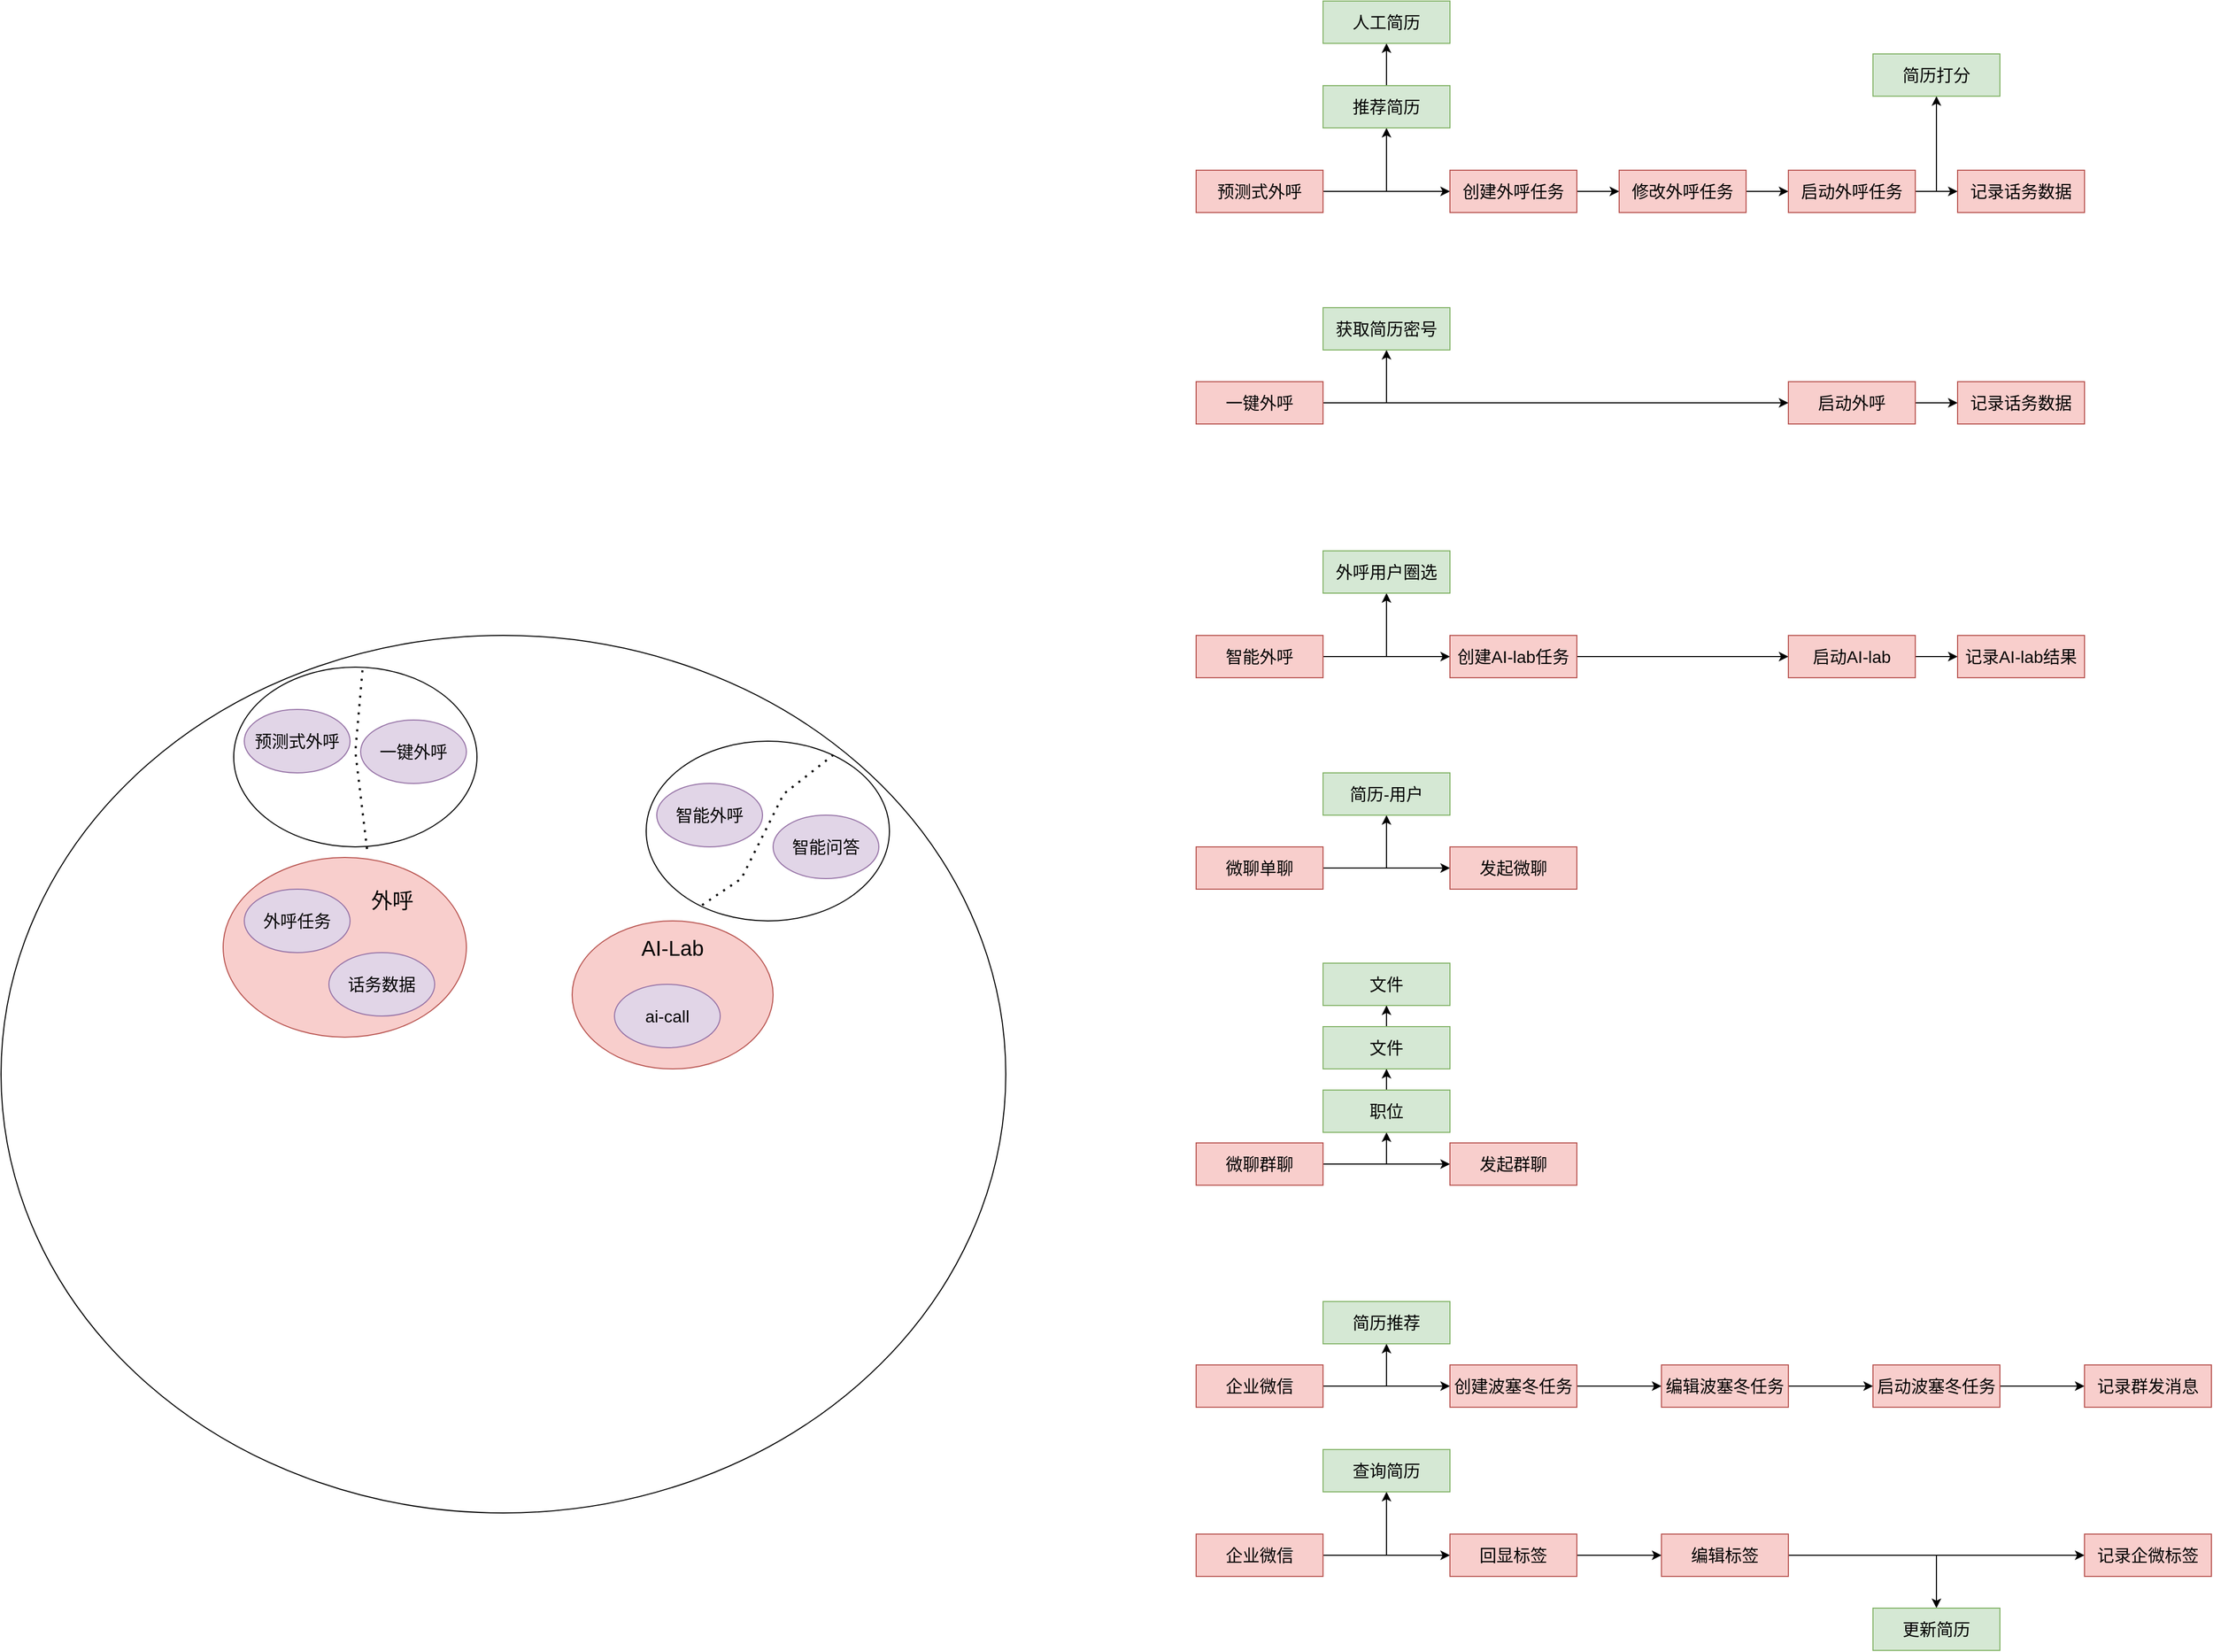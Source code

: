<mxfile version="21.3.2" type="github">
  <diagram name="第 1 页" id="KPdWBSgJGvTVy5CmeSln">
    <mxGraphModel dx="3034" dy="1596" grid="1" gridSize="10" guides="1" tooltips="1" connect="1" arrows="1" fold="1" page="0" pageScale="1" pageWidth="827" pageHeight="1169" math="0" shadow="0">
      <root>
        <mxCell id="0" />
        <mxCell id="1" parent="0" />
        <mxCell id="WN0TrOZoKTcmKVf8WNJ2-1" value="" style="ellipse;whiteSpace=wrap;html=1;" vertex="1" parent="1">
          <mxGeometry x="-1490" y="-40" width="950" height="830" as="geometry" />
        </mxCell>
        <mxCell id="WN0TrOZoKTcmKVf8WNJ2-8" value="" style="edgeStyle=orthogonalEdgeStyle;rounded=0;orthogonalLoop=1;jettySize=auto;html=1;" edge="1" parent="1" source="WN0TrOZoKTcmKVf8WNJ2-4" target="WN0TrOZoKTcmKVf8WNJ2-7">
          <mxGeometry relative="1" as="geometry" />
        </mxCell>
        <mxCell id="WN0TrOZoKTcmKVf8WNJ2-28" style="edgeStyle=orthogonalEdgeStyle;rounded=0;orthogonalLoop=1;jettySize=auto;html=1;entryX=0.5;entryY=1;entryDx=0;entryDy=0;" edge="1" parent="1" source="WN0TrOZoKTcmKVf8WNJ2-4" target="WN0TrOZoKTcmKVf8WNJ2-27">
          <mxGeometry relative="1" as="geometry">
            <Array as="points">
              <mxPoint x="-180" y="-460" />
            </Array>
          </mxGeometry>
        </mxCell>
        <mxCell id="WN0TrOZoKTcmKVf8WNJ2-4" value="预测式外呼" style="rounded=0;whiteSpace=wrap;html=1;fontSize=16;fillColor=#f8cecc;strokeColor=#b85450;" vertex="1" parent="1">
          <mxGeometry x="-360" y="-480" width="120" height="40" as="geometry" />
        </mxCell>
        <mxCell id="WN0TrOZoKTcmKVf8WNJ2-33" value="" style="edgeStyle=orthogonalEdgeStyle;rounded=0;orthogonalLoop=1;jettySize=auto;html=1;" edge="1" parent="1" source="WN0TrOZoKTcmKVf8WNJ2-5" target="WN0TrOZoKTcmKVf8WNJ2-32">
          <mxGeometry relative="1" as="geometry">
            <Array as="points">
              <mxPoint x="-180" y="-260" />
            </Array>
          </mxGeometry>
        </mxCell>
        <mxCell id="WN0TrOZoKTcmKVf8WNJ2-34" style="edgeStyle=orthogonalEdgeStyle;rounded=0;orthogonalLoop=1;jettySize=auto;html=1;entryX=0;entryY=0.5;entryDx=0;entryDy=0;" edge="1" parent="1" source="WN0TrOZoKTcmKVf8WNJ2-5" target="WN0TrOZoKTcmKVf8WNJ2-17">
          <mxGeometry relative="1" as="geometry" />
        </mxCell>
        <mxCell id="WN0TrOZoKTcmKVf8WNJ2-5" value="一键外呼" style="rounded=0;whiteSpace=wrap;html=1;fontSize=16;fillColor=#f8cecc;strokeColor=#b85450;" vertex="1" parent="1">
          <mxGeometry x="-360" y="-280" width="120" height="40" as="geometry" />
        </mxCell>
        <mxCell id="WN0TrOZoKTcmKVf8WNJ2-22" value="" style="edgeStyle=orthogonalEdgeStyle;rounded=0;orthogonalLoop=1;jettySize=auto;html=1;" edge="1" parent="1" source="WN0TrOZoKTcmKVf8WNJ2-6" target="WN0TrOZoKTcmKVf8WNJ2-21">
          <mxGeometry relative="1" as="geometry" />
        </mxCell>
        <mxCell id="WN0TrOZoKTcmKVf8WNJ2-39" value="" style="edgeStyle=orthogonalEdgeStyle;rounded=0;orthogonalLoop=1;jettySize=auto;html=1;" edge="1" parent="1" source="WN0TrOZoKTcmKVf8WNJ2-6" target="WN0TrOZoKTcmKVf8WNJ2-38">
          <mxGeometry relative="1" as="geometry">
            <Array as="points">
              <mxPoint x="-180" y="-20" />
            </Array>
          </mxGeometry>
        </mxCell>
        <mxCell id="WN0TrOZoKTcmKVf8WNJ2-6" value="智能外呼" style="rounded=0;whiteSpace=wrap;html=1;fontSize=16;fillColor=#f8cecc;strokeColor=#b85450;" vertex="1" parent="1">
          <mxGeometry x="-360" y="-40" width="120" height="40" as="geometry" />
        </mxCell>
        <mxCell id="WN0TrOZoKTcmKVf8WNJ2-10" value="" style="edgeStyle=orthogonalEdgeStyle;rounded=0;orthogonalLoop=1;jettySize=auto;html=1;" edge="1" parent="1" source="WN0TrOZoKTcmKVf8WNJ2-7" target="WN0TrOZoKTcmKVf8WNJ2-9">
          <mxGeometry relative="1" as="geometry" />
        </mxCell>
        <mxCell id="WN0TrOZoKTcmKVf8WNJ2-7" value="创建外呼任务" style="rounded=0;whiteSpace=wrap;html=1;fontSize=16;fillColor=#f8cecc;strokeColor=#b85450;" vertex="1" parent="1">
          <mxGeometry x="-120" y="-480" width="120" height="40" as="geometry" />
        </mxCell>
        <mxCell id="WN0TrOZoKTcmKVf8WNJ2-12" value="" style="edgeStyle=orthogonalEdgeStyle;rounded=0;orthogonalLoop=1;jettySize=auto;html=1;" edge="1" parent="1" source="WN0TrOZoKTcmKVf8WNJ2-9" target="WN0TrOZoKTcmKVf8WNJ2-11">
          <mxGeometry relative="1" as="geometry" />
        </mxCell>
        <mxCell id="WN0TrOZoKTcmKVf8WNJ2-9" value="修改外呼任务" style="rounded=0;whiteSpace=wrap;html=1;fontSize=16;fillColor=#f8cecc;strokeColor=#b85450;" vertex="1" parent="1">
          <mxGeometry x="40" y="-480" width="120" height="40" as="geometry" />
        </mxCell>
        <mxCell id="WN0TrOZoKTcmKVf8WNJ2-14" value="" style="edgeStyle=orthogonalEdgeStyle;rounded=0;orthogonalLoop=1;jettySize=auto;html=1;" edge="1" parent="1" source="WN0TrOZoKTcmKVf8WNJ2-11" target="WN0TrOZoKTcmKVf8WNJ2-13">
          <mxGeometry relative="1" as="geometry" />
        </mxCell>
        <mxCell id="WN0TrOZoKTcmKVf8WNJ2-41" value="" style="edgeStyle=orthogonalEdgeStyle;rounded=0;orthogonalLoop=1;jettySize=auto;html=1;" edge="1" parent="1" source="WN0TrOZoKTcmKVf8WNJ2-11" target="WN0TrOZoKTcmKVf8WNJ2-40">
          <mxGeometry relative="1" as="geometry">
            <Array as="points">
              <mxPoint x="340" y="-460" />
            </Array>
          </mxGeometry>
        </mxCell>
        <mxCell id="WN0TrOZoKTcmKVf8WNJ2-11" value="启动外呼任务" style="rounded=0;whiteSpace=wrap;html=1;fontSize=16;fillColor=#f8cecc;strokeColor=#b85450;" vertex="1" parent="1">
          <mxGeometry x="200" y="-480" width="120" height="40" as="geometry" />
        </mxCell>
        <mxCell id="WN0TrOZoKTcmKVf8WNJ2-13" value="记录话务数据" style="rounded=0;whiteSpace=wrap;html=1;fontSize=16;fillColor=#f8cecc;strokeColor=#b85450;" vertex="1" parent="1">
          <mxGeometry x="360" y="-480" width="120" height="40" as="geometry" />
        </mxCell>
        <mxCell id="WN0TrOZoKTcmKVf8WNJ2-20" value="" style="edgeStyle=orthogonalEdgeStyle;rounded=0;orthogonalLoop=1;jettySize=auto;html=1;" edge="1" parent="1" source="WN0TrOZoKTcmKVf8WNJ2-17" target="WN0TrOZoKTcmKVf8WNJ2-19">
          <mxGeometry relative="1" as="geometry" />
        </mxCell>
        <mxCell id="WN0TrOZoKTcmKVf8WNJ2-17" value="启动外呼" style="rounded=0;whiteSpace=wrap;html=1;fontSize=16;fillColor=#f8cecc;strokeColor=#b85450;" vertex="1" parent="1">
          <mxGeometry x="200" y="-280" width="120" height="40" as="geometry" />
        </mxCell>
        <mxCell id="WN0TrOZoKTcmKVf8WNJ2-19" value="记录话务数据" style="rounded=0;whiteSpace=wrap;html=1;fontSize=16;fillColor=#f8cecc;strokeColor=#b85450;" vertex="1" parent="1">
          <mxGeometry x="360" y="-280" width="120" height="40" as="geometry" />
        </mxCell>
        <mxCell id="WN0TrOZoKTcmKVf8WNJ2-24" value="" style="edgeStyle=orthogonalEdgeStyle;rounded=0;orthogonalLoop=1;jettySize=auto;html=1;" edge="1" parent="1" source="WN0TrOZoKTcmKVf8WNJ2-21" target="WN0TrOZoKTcmKVf8WNJ2-23">
          <mxGeometry relative="1" as="geometry" />
        </mxCell>
        <mxCell id="WN0TrOZoKTcmKVf8WNJ2-21" value="创建AI-lab任务" style="rounded=0;whiteSpace=wrap;html=1;fontSize=16;fillColor=#f8cecc;strokeColor=#b85450;" vertex="1" parent="1">
          <mxGeometry x="-120" y="-40" width="120" height="40" as="geometry" />
        </mxCell>
        <mxCell id="WN0TrOZoKTcmKVf8WNJ2-26" value="" style="edgeStyle=orthogonalEdgeStyle;rounded=0;orthogonalLoop=1;jettySize=auto;html=1;" edge="1" parent="1" source="WN0TrOZoKTcmKVf8WNJ2-23" target="WN0TrOZoKTcmKVf8WNJ2-25">
          <mxGeometry relative="1" as="geometry" />
        </mxCell>
        <mxCell id="WN0TrOZoKTcmKVf8WNJ2-23" value="启动AI-lab" style="rounded=0;whiteSpace=wrap;html=1;fontSize=16;fillColor=#f8cecc;strokeColor=#b85450;" vertex="1" parent="1">
          <mxGeometry x="200" y="-40" width="120" height="40" as="geometry" />
        </mxCell>
        <mxCell id="WN0TrOZoKTcmKVf8WNJ2-25" value="记录AI-lab结果" style="rounded=0;whiteSpace=wrap;html=1;fontSize=16;fillColor=#f8cecc;strokeColor=#b85450;" vertex="1" parent="1">
          <mxGeometry x="360" y="-40" width="120" height="40" as="geometry" />
        </mxCell>
        <mxCell id="WN0TrOZoKTcmKVf8WNJ2-31" value="" style="edgeStyle=orthogonalEdgeStyle;rounded=0;orthogonalLoop=1;jettySize=auto;html=1;" edge="1" parent="1" source="WN0TrOZoKTcmKVf8WNJ2-27" target="WN0TrOZoKTcmKVf8WNJ2-30">
          <mxGeometry relative="1" as="geometry" />
        </mxCell>
        <mxCell id="WN0TrOZoKTcmKVf8WNJ2-27" value="推荐简历" style="rounded=0;whiteSpace=wrap;html=1;fontSize=16;fillColor=#d5e8d4;strokeColor=#82b366;" vertex="1" parent="1">
          <mxGeometry x="-240" y="-560" width="120" height="40" as="geometry" />
        </mxCell>
        <mxCell id="WN0TrOZoKTcmKVf8WNJ2-30" value="人工简历" style="rounded=0;whiteSpace=wrap;html=1;fontSize=16;fillColor=#d5e8d4;strokeColor=#82b366;" vertex="1" parent="1">
          <mxGeometry x="-240" y="-640" width="120" height="40" as="geometry" />
        </mxCell>
        <mxCell id="WN0TrOZoKTcmKVf8WNJ2-32" value="获取简历密号" style="rounded=0;whiteSpace=wrap;html=1;fontSize=16;fillColor=#d5e8d4;strokeColor=#82b366;" vertex="1" parent="1">
          <mxGeometry x="-240" y="-350" width="120" height="40" as="geometry" />
        </mxCell>
        <mxCell id="WN0TrOZoKTcmKVf8WNJ2-38" value="外呼用户圈选" style="rounded=0;whiteSpace=wrap;html=1;fontSize=16;fillColor=#d5e8d4;strokeColor=#82b366;" vertex="1" parent="1">
          <mxGeometry x="-240" y="-120" width="120" height="40" as="geometry" />
        </mxCell>
        <mxCell id="WN0TrOZoKTcmKVf8WNJ2-40" value="简历打分" style="rounded=0;whiteSpace=wrap;html=1;fontSize=16;fillColor=#d5e8d4;strokeColor=#82b366;" vertex="1" parent="1">
          <mxGeometry x="280" y="-590" width="120" height="40" as="geometry" />
        </mxCell>
        <mxCell id="WN0TrOZoKTcmKVf8WNJ2-45" value="" style="ellipse;whiteSpace=wrap;html=1;" vertex="1" parent="1">
          <mxGeometry x="-1270" y="-10" width="230" height="170" as="geometry" />
        </mxCell>
        <mxCell id="WN0TrOZoKTcmKVf8WNJ2-46" value="预测式外呼" style="ellipse;whiteSpace=wrap;html=1;fontSize=16;fillColor=#e1d5e7;strokeColor=#9673a6;" vertex="1" parent="1">
          <mxGeometry x="-1260" y="30" width="100" height="60" as="geometry" />
        </mxCell>
        <mxCell id="WN0TrOZoKTcmKVf8WNJ2-48" value="一键外呼" style="ellipse;whiteSpace=wrap;html=1;fontSize=16;fillColor=#e1d5e7;strokeColor=#9673a6;" vertex="1" parent="1">
          <mxGeometry x="-1150" y="40" width="100" height="60" as="geometry" />
        </mxCell>
        <mxCell id="WN0TrOZoKTcmKVf8WNJ2-50" value="" style="ellipse;whiteSpace=wrap;html=1;" vertex="1" parent="1">
          <mxGeometry x="-880" y="60" width="230" height="170" as="geometry" />
        </mxCell>
        <mxCell id="WN0TrOZoKTcmKVf8WNJ2-51" value="智能外呼" style="ellipse;whiteSpace=wrap;html=1;fontSize=16;fillColor=#e1d5e7;strokeColor=#9673a6;" vertex="1" parent="1">
          <mxGeometry x="-870" y="100" width="100" height="60" as="geometry" />
        </mxCell>
        <mxCell id="WN0TrOZoKTcmKVf8WNJ2-52" value="" style="ellipse;whiteSpace=wrap;html=1;fillColor=#f8cecc;strokeColor=#b85450;" vertex="1" parent="1">
          <mxGeometry x="-1280" y="170" width="230" height="170" as="geometry" />
        </mxCell>
        <mxCell id="WN0TrOZoKTcmKVf8WNJ2-53" value="外呼任务" style="ellipse;whiteSpace=wrap;html=1;fontSize=16;fillColor=#e1d5e7;strokeColor=#9673a6;" vertex="1" parent="1">
          <mxGeometry x="-1260" y="200" width="100" height="60" as="geometry" />
        </mxCell>
        <mxCell id="WN0TrOZoKTcmKVf8WNJ2-54" value="话务数据" style="ellipse;whiteSpace=wrap;html=1;fontSize=16;fillColor=#e1d5e7;strokeColor=#9673a6;" vertex="1" parent="1">
          <mxGeometry x="-1180" y="260" width="100" height="60" as="geometry" />
        </mxCell>
        <mxCell id="WN0TrOZoKTcmKVf8WNJ2-55" value="" style="ellipse;whiteSpace=wrap;html=1;fillColor=#f8cecc;strokeColor=#b85450;" vertex="1" parent="1">
          <mxGeometry x="-950" y="230" width="190" height="140" as="geometry" />
        </mxCell>
        <mxCell id="WN0TrOZoKTcmKVf8WNJ2-56" value="ai-call" style="ellipse;whiteSpace=wrap;html=1;fontSize=16;fillColor=#e1d5e7;strokeColor=#9673a6;" vertex="1" parent="1">
          <mxGeometry x="-910" y="290" width="100" height="60" as="geometry" />
        </mxCell>
        <mxCell id="WN0TrOZoKTcmKVf8WNJ2-57" value="外呼" style="text;html=1;strokeColor=none;fillColor=none;align=center;verticalAlign=middle;whiteSpace=wrap;rounded=0;fontSize=20;" vertex="1" parent="1">
          <mxGeometry x="-1150" y="190" width="60" height="40" as="geometry" />
        </mxCell>
        <mxCell id="WN0TrOZoKTcmKVf8WNJ2-58" value="AI-Lab&lt;br&gt;" style="text;html=1;strokeColor=none;fillColor=none;align=center;verticalAlign=middle;whiteSpace=wrap;rounded=0;fontSize=20;" vertex="1" parent="1">
          <mxGeometry x="-900" y="240" width="90" height="30" as="geometry" />
        </mxCell>
        <mxCell id="WN0TrOZoKTcmKVf8WNJ2-59" value="智能问答" style="ellipse;whiteSpace=wrap;html=1;fontSize=16;fillColor=#e1d5e7;strokeColor=#9673a6;" vertex="1" parent="1">
          <mxGeometry x="-760" y="130" width="100" height="60" as="geometry" />
        </mxCell>
        <mxCell id="WN0TrOZoKTcmKVf8WNJ2-60" value="" style="endArrow=none;dashed=1;html=1;dashPattern=1 3;strokeWidth=2;rounded=0;entryX=0.77;entryY=0.076;entryDx=0;entryDy=0;entryPerimeter=0;exitX=0.23;exitY=0.912;exitDx=0;exitDy=0;exitPerimeter=0;" edge="1" parent="1" source="WN0TrOZoKTcmKVf8WNJ2-50" target="WN0TrOZoKTcmKVf8WNJ2-50">
          <mxGeometry width="50" height="50" relative="1" as="geometry">
            <mxPoint x="-790" y="170" as="sourcePoint" />
            <mxPoint x="-740" y="120" as="targetPoint" />
            <Array as="points">
              <mxPoint x="-790" y="190" />
              <mxPoint x="-750" y="110" />
            </Array>
          </mxGeometry>
        </mxCell>
        <mxCell id="WN0TrOZoKTcmKVf8WNJ2-61" value="" style="endArrow=none;dashed=1;html=1;dashPattern=1 3;strokeWidth=2;rounded=0;entryX=0.53;entryY=0.006;entryDx=0;entryDy=0;entryPerimeter=0;exitX=0.548;exitY=1.012;exitDx=0;exitDy=0;exitPerimeter=0;" edge="1" parent="1" source="WN0TrOZoKTcmKVf8WNJ2-45" target="WN0TrOZoKTcmKVf8WNJ2-45">
          <mxGeometry width="50" height="50" relative="1" as="geometry">
            <mxPoint x="-1180" y="90" as="sourcePoint" />
            <mxPoint x="-1130" y="40" as="targetPoint" />
            <Array as="points">
              <mxPoint x="-1155" y="70" />
            </Array>
          </mxGeometry>
        </mxCell>
        <mxCell id="WN0TrOZoKTcmKVf8WNJ2-64" value="" style="edgeStyle=orthogonalEdgeStyle;rounded=0;orthogonalLoop=1;jettySize=auto;html=1;" edge="1" parent="1" source="WN0TrOZoKTcmKVf8WNJ2-62" target="WN0TrOZoKTcmKVf8WNJ2-63">
          <mxGeometry relative="1" as="geometry" />
        </mxCell>
        <mxCell id="WN0TrOZoKTcmKVf8WNJ2-67" value="" style="edgeStyle=orthogonalEdgeStyle;rounded=0;orthogonalLoop=1;jettySize=auto;html=1;" edge="1" parent="1" source="WN0TrOZoKTcmKVf8WNJ2-62" target="WN0TrOZoKTcmKVf8WNJ2-66">
          <mxGeometry relative="1" as="geometry">
            <Array as="points">
              <mxPoint x="-180" y="180" />
            </Array>
          </mxGeometry>
        </mxCell>
        <mxCell id="WN0TrOZoKTcmKVf8WNJ2-62" value="微聊单聊" style="rounded=0;whiteSpace=wrap;html=1;fontSize=16;fillColor=#f8cecc;strokeColor=#b85450;" vertex="1" parent="1">
          <mxGeometry x="-360" y="160" width="120" height="40" as="geometry" />
        </mxCell>
        <mxCell id="WN0TrOZoKTcmKVf8WNJ2-63" value="发起微聊" style="rounded=0;whiteSpace=wrap;html=1;fontSize=16;fillColor=#f8cecc;strokeColor=#b85450;" vertex="1" parent="1">
          <mxGeometry x="-120" y="160" width="120" height="40" as="geometry" />
        </mxCell>
        <mxCell id="WN0TrOZoKTcmKVf8WNJ2-66" value="简历-用户" style="rounded=0;whiteSpace=wrap;html=1;fontSize=16;fillColor=#d5e8d4;strokeColor=#82b366;" vertex="1" parent="1">
          <mxGeometry x="-240" y="90" width="120" height="40" as="geometry" />
        </mxCell>
        <mxCell id="WN0TrOZoKTcmKVf8WNJ2-70" value="" style="edgeStyle=orthogonalEdgeStyle;rounded=0;orthogonalLoop=1;jettySize=auto;html=1;" edge="1" parent="1" source="WN0TrOZoKTcmKVf8WNJ2-68" target="WN0TrOZoKTcmKVf8WNJ2-69">
          <mxGeometry relative="1" as="geometry" />
        </mxCell>
        <mxCell id="WN0TrOZoKTcmKVf8WNJ2-72" value="" style="edgeStyle=orthogonalEdgeStyle;rounded=0;orthogonalLoop=1;jettySize=auto;html=1;" edge="1" parent="1" source="WN0TrOZoKTcmKVf8WNJ2-68" target="WN0TrOZoKTcmKVf8WNJ2-71">
          <mxGeometry relative="1" as="geometry">
            <Array as="points">
              <mxPoint x="-180" y="460" />
            </Array>
          </mxGeometry>
        </mxCell>
        <mxCell id="WN0TrOZoKTcmKVf8WNJ2-68" value="微聊群聊" style="rounded=0;whiteSpace=wrap;html=1;fontSize=16;fillColor=#f8cecc;strokeColor=#b85450;" vertex="1" parent="1">
          <mxGeometry x="-360" y="440" width="120" height="40" as="geometry" />
        </mxCell>
        <mxCell id="WN0TrOZoKTcmKVf8WNJ2-69" value="发起群聊" style="rounded=0;whiteSpace=wrap;html=1;fontSize=16;fillColor=#f8cecc;strokeColor=#b85450;" vertex="1" parent="1">
          <mxGeometry x="-120" y="440" width="120" height="40" as="geometry" />
        </mxCell>
        <mxCell id="WN0TrOZoKTcmKVf8WNJ2-74" value="" style="edgeStyle=orthogonalEdgeStyle;rounded=0;orthogonalLoop=1;jettySize=auto;html=1;" edge="1" parent="1" source="WN0TrOZoKTcmKVf8WNJ2-71" target="WN0TrOZoKTcmKVf8WNJ2-73">
          <mxGeometry relative="1" as="geometry" />
        </mxCell>
        <mxCell id="WN0TrOZoKTcmKVf8WNJ2-71" value="职位" style="rounded=0;whiteSpace=wrap;html=1;fontSize=16;fillColor=#d5e8d4;strokeColor=#82b366;" vertex="1" parent="1">
          <mxGeometry x="-240" y="390" width="120" height="40" as="geometry" />
        </mxCell>
        <mxCell id="WN0TrOZoKTcmKVf8WNJ2-76" value="" style="edgeStyle=orthogonalEdgeStyle;rounded=0;orthogonalLoop=1;jettySize=auto;html=1;" edge="1" parent="1" source="WN0TrOZoKTcmKVf8WNJ2-73" target="WN0TrOZoKTcmKVf8WNJ2-75">
          <mxGeometry relative="1" as="geometry" />
        </mxCell>
        <mxCell id="WN0TrOZoKTcmKVf8WNJ2-73" value="文件" style="rounded=0;whiteSpace=wrap;html=1;fontSize=16;fillColor=#d5e8d4;strokeColor=#82b366;" vertex="1" parent="1">
          <mxGeometry x="-240" y="330" width="120" height="40" as="geometry" />
        </mxCell>
        <mxCell id="WN0TrOZoKTcmKVf8WNJ2-75" value="文件" style="rounded=0;whiteSpace=wrap;html=1;fontSize=16;fillColor=#d5e8d4;strokeColor=#82b366;" vertex="1" parent="1">
          <mxGeometry x="-240" y="270" width="120" height="40" as="geometry" />
        </mxCell>
        <mxCell id="WN0TrOZoKTcmKVf8WNJ2-79" value="" style="edgeStyle=orthogonalEdgeStyle;rounded=0;orthogonalLoop=1;jettySize=auto;html=1;" edge="1" parent="1" source="WN0TrOZoKTcmKVf8WNJ2-77" target="WN0TrOZoKTcmKVf8WNJ2-78">
          <mxGeometry relative="1" as="geometry" />
        </mxCell>
        <mxCell id="WN0TrOZoKTcmKVf8WNJ2-87" value="" style="edgeStyle=orthogonalEdgeStyle;rounded=0;orthogonalLoop=1;jettySize=auto;html=1;" edge="1" parent="1" source="WN0TrOZoKTcmKVf8WNJ2-77" target="WN0TrOZoKTcmKVf8WNJ2-86">
          <mxGeometry relative="1" as="geometry">
            <Array as="points">
              <mxPoint x="-180" y="670" />
            </Array>
          </mxGeometry>
        </mxCell>
        <mxCell id="WN0TrOZoKTcmKVf8WNJ2-77" value="企业微信" style="rounded=0;whiteSpace=wrap;html=1;fontSize=16;fillColor=#f8cecc;strokeColor=#b85450;" vertex="1" parent="1">
          <mxGeometry x="-360" y="650" width="120" height="40" as="geometry" />
        </mxCell>
        <mxCell id="WN0TrOZoKTcmKVf8WNJ2-81" value="" style="edgeStyle=orthogonalEdgeStyle;rounded=0;orthogonalLoop=1;jettySize=auto;html=1;" edge="1" parent="1" source="WN0TrOZoKTcmKVf8WNJ2-78" target="WN0TrOZoKTcmKVf8WNJ2-80">
          <mxGeometry relative="1" as="geometry" />
        </mxCell>
        <mxCell id="WN0TrOZoKTcmKVf8WNJ2-78" value="创建波塞冬任务" style="rounded=0;whiteSpace=wrap;html=1;fontSize=16;fillColor=#f8cecc;strokeColor=#b85450;" vertex="1" parent="1">
          <mxGeometry x="-120" y="650" width="120" height="40" as="geometry" />
        </mxCell>
        <mxCell id="WN0TrOZoKTcmKVf8WNJ2-83" value="" style="edgeStyle=orthogonalEdgeStyle;rounded=0;orthogonalLoop=1;jettySize=auto;html=1;" edge="1" parent="1" source="WN0TrOZoKTcmKVf8WNJ2-80" target="WN0TrOZoKTcmKVf8WNJ2-82">
          <mxGeometry relative="1" as="geometry" />
        </mxCell>
        <mxCell id="WN0TrOZoKTcmKVf8WNJ2-80" value="编辑波塞冬任务" style="rounded=0;whiteSpace=wrap;html=1;fontSize=16;fillColor=#f8cecc;strokeColor=#b85450;" vertex="1" parent="1">
          <mxGeometry x="80" y="650" width="120" height="40" as="geometry" />
        </mxCell>
        <mxCell id="WN0TrOZoKTcmKVf8WNJ2-85" value="" style="edgeStyle=orthogonalEdgeStyle;rounded=0;orthogonalLoop=1;jettySize=auto;html=1;" edge="1" parent="1" source="WN0TrOZoKTcmKVf8WNJ2-82" target="WN0TrOZoKTcmKVf8WNJ2-84">
          <mxGeometry relative="1" as="geometry" />
        </mxCell>
        <mxCell id="WN0TrOZoKTcmKVf8WNJ2-82" value="启动波塞冬任务" style="rounded=0;whiteSpace=wrap;html=1;fontSize=16;fillColor=#f8cecc;strokeColor=#b85450;" vertex="1" parent="1">
          <mxGeometry x="280" y="650" width="120" height="40" as="geometry" />
        </mxCell>
        <mxCell id="WN0TrOZoKTcmKVf8WNJ2-84" value="记录群发消息" style="rounded=0;whiteSpace=wrap;html=1;fontSize=16;fillColor=#f8cecc;strokeColor=#b85450;" vertex="1" parent="1">
          <mxGeometry x="480" y="650" width="120" height="40" as="geometry" />
        </mxCell>
        <mxCell id="WN0TrOZoKTcmKVf8WNJ2-86" value="简历推荐" style="rounded=0;whiteSpace=wrap;html=1;fontSize=16;fillColor=#d5e8d4;strokeColor=#82b366;" vertex="1" parent="1">
          <mxGeometry x="-240" y="590" width="120" height="40" as="geometry" />
        </mxCell>
        <mxCell id="WN0TrOZoKTcmKVf8WNJ2-92" value="" style="edgeStyle=orthogonalEdgeStyle;rounded=0;orthogonalLoop=1;jettySize=auto;html=1;" edge="1" parent="1" source="WN0TrOZoKTcmKVf8WNJ2-90" target="WN0TrOZoKTcmKVf8WNJ2-91">
          <mxGeometry relative="1" as="geometry" />
        </mxCell>
        <mxCell id="WN0TrOZoKTcmKVf8WNJ2-98" value="" style="edgeStyle=orthogonalEdgeStyle;rounded=0;orthogonalLoop=1;jettySize=auto;html=1;" edge="1" parent="1" source="WN0TrOZoKTcmKVf8WNJ2-90" target="WN0TrOZoKTcmKVf8WNJ2-97">
          <mxGeometry relative="1" as="geometry">
            <Array as="points">
              <mxPoint x="-180" y="830" />
            </Array>
          </mxGeometry>
        </mxCell>
        <mxCell id="WN0TrOZoKTcmKVf8WNJ2-90" value="企业微信" style="rounded=0;whiteSpace=wrap;html=1;fontSize=16;fillColor=#f8cecc;strokeColor=#b85450;" vertex="1" parent="1">
          <mxGeometry x="-360" y="810" width="120" height="40" as="geometry" />
        </mxCell>
        <mxCell id="WN0TrOZoKTcmKVf8WNJ2-94" value="" style="edgeStyle=orthogonalEdgeStyle;rounded=0;orthogonalLoop=1;jettySize=auto;html=1;" edge="1" parent="1" source="WN0TrOZoKTcmKVf8WNJ2-91" target="WN0TrOZoKTcmKVf8WNJ2-93">
          <mxGeometry relative="1" as="geometry" />
        </mxCell>
        <mxCell id="WN0TrOZoKTcmKVf8WNJ2-91" value="回显标签" style="rounded=0;whiteSpace=wrap;html=1;fontSize=16;fillColor=#f8cecc;strokeColor=#b85450;" vertex="1" parent="1">
          <mxGeometry x="-120" y="810" width="120" height="40" as="geometry" />
        </mxCell>
        <mxCell id="WN0TrOZoKTcmKVf8WNJ2-96" value="" style="edgeStyle=orthogonalEdgeStyle;rounded=0;orthogonalLoop=1;jettySize=auto;html=1;" edge="1" parent="1" source="WN0TrOZoKTcmKVf8WNJ2-93" target="WN0TrOZoKTcmKVf8WNJ2-95">
          <mxGeometry relative="1" as="geometry" />
        </mxCell>
        <mxCell id="WN0TrOZoKTcmKVf8WNJ2-100" value="" style="edgeStyle=orthogonalEdgeStyle;rounded=0;orthogonalLoop=1;jettySize=auto;html=1;" edge="1" parent="1" source="WN0TrOZoKTcmKVf8WNJ2-93" target="WN0TrOZoKTcmKVf8WNJ2-99">
          <mxGeometry relative="1" as="geometry" />
        </mxCell>
        <mxCell id="WN0TrOZoKTcmKVf8WNJ2-93" value="编辑标签" style="rounded=0;whiteSpace=wrap;html=1;fontSize=16;fillColor=#f8cecc;strokeColor=#b85450;" vertex="1" parent="1">
          <mxGeometry x="80" y="810" width="120" height="40" as="geometry" />
        </mxCell>
        <mxCell id="WN0TrOZoKTcmKVf8WNJ2-95" value="记录企微标签" style="rounded=0;whiteSpace=wrap;html=1;fontSize=16;fillColor=#f8cecc;strokeColor=#b85450;" vertex="1" parent="1">
          <mxGeometry x="480" y="810" width="120" height="40" as="geometry" />
        </mxCell>
        <mxCell id="WN0TrOZoKTcmKVf8WNJ2-97" value="查询简历" style="rounded=0;whiteSpace=wrap;html=1;fontSize=16;fillColor=#d5e8d4;strokeColor=#82b366;" vertex="1" parent="1">
          <mxGeometry x="-240" y="730" width="120" height="40" as="geometry" />
        </mxCell>
        <mxCell id="WN0TrOZoKTcmKVf8WNJ2-99" value="更新简历" style="rounded=0;whiteSpace=wrap;html=1;fontSize=16;fillColor=#d5e8d4;strokeColor=#82b366;" vertex="1" parent="1">
          <mxGeometry x="280" y="880" width="120" height="40" as="geometry" />
        </mxCell>
      </root>
    </mxGraphModel>
  </diagram>
</mxfile>
